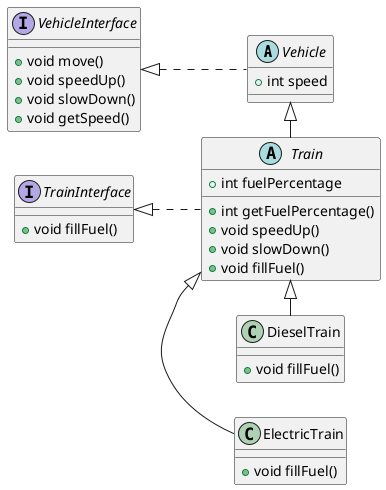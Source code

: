 @startuml Class Diagram
left to right direction

abstract class Vehicle{
	+int speed
}

VehicleInterface <|.- Vehicle
interface VehicleInterface{
	+void move()
	+void speedUp()
	+void slowDown()
	+void getSpeed()
}

Vehicle <|- Train
abstract class Train{
	+int fuelPercentage
	+int getFuelPercentage()
	+void speedUp()
	+void slowDown()
	+void fillFuel()
}

TrainInterface <|.- Train
interface TrainInterface{
	+void fillFuel()
}

Train <|- ElectricTrain
class ElectricTrain{
	+void fillFuel()
}

Train <|- DieselTrain
class DieselTrain{
	+void fillFuel()
}

@enduml